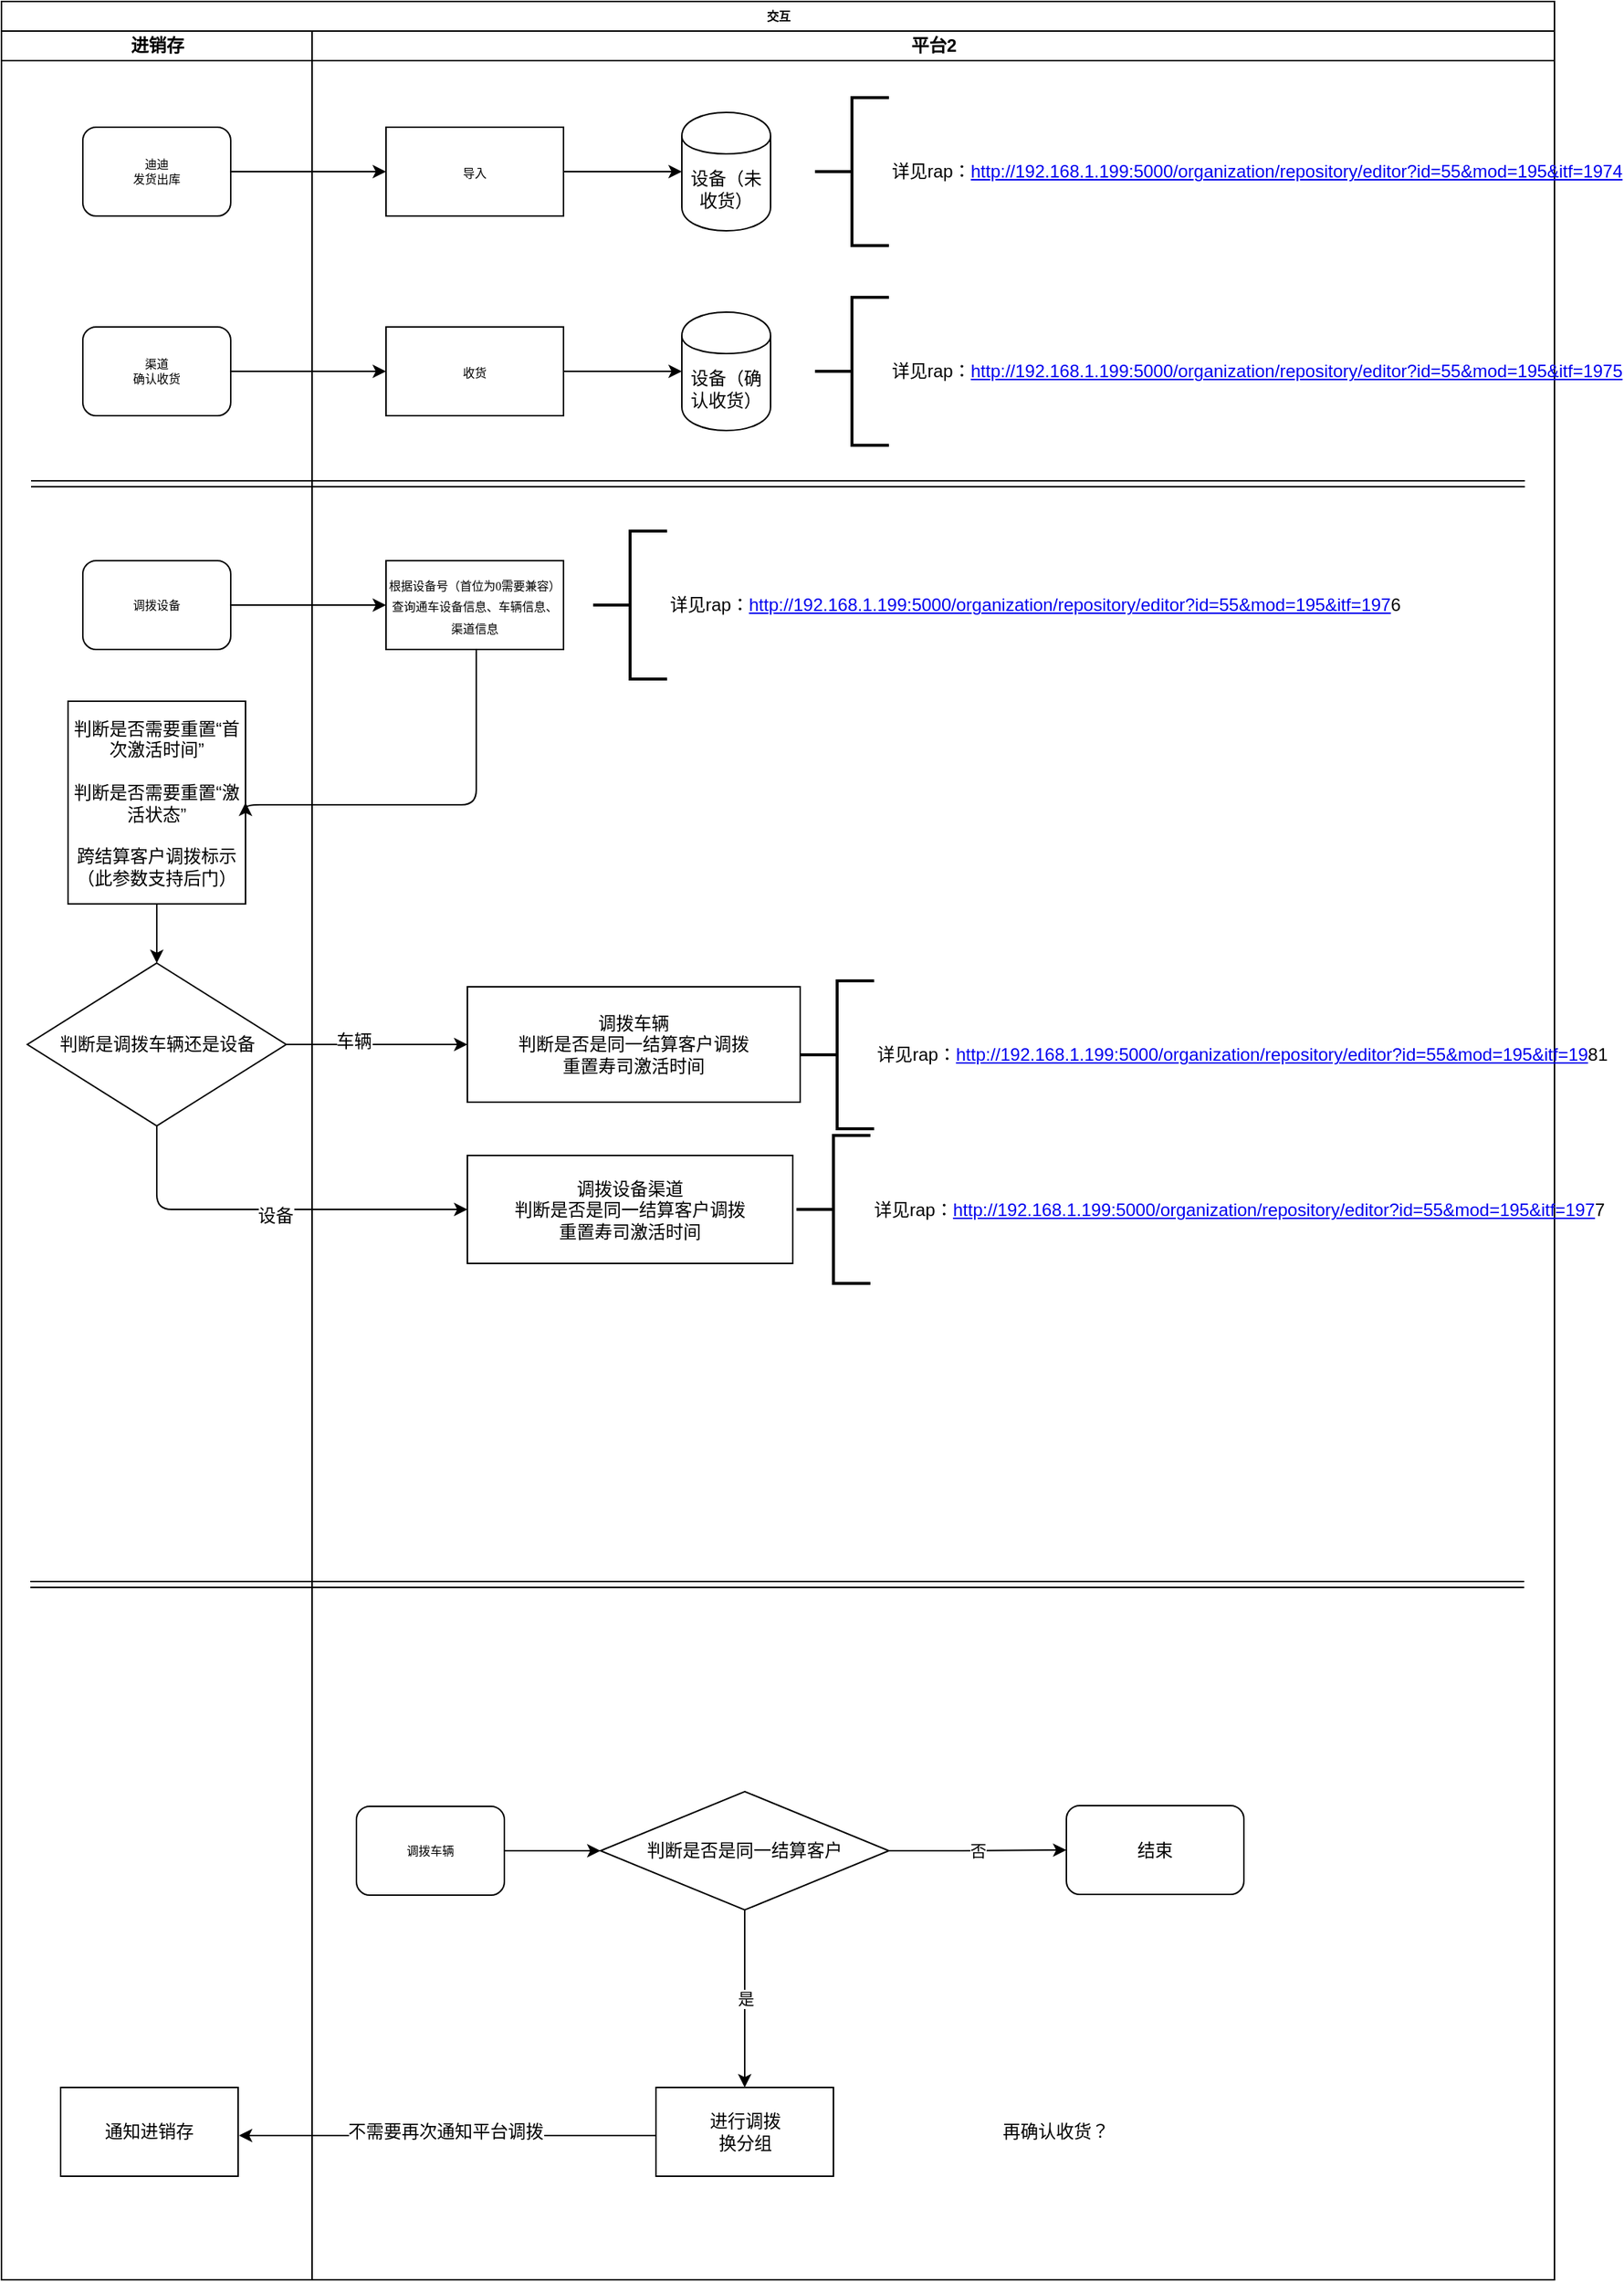 <mxfile version="12.1.0" type="github" pages="1"><diagram name="Page-1" id="74e2e168-ea6b-b213-b513-2b3c1d86103e"><mxGraphModel dx="1673" dy="896" grid="1" gridSize="10" guides="1" tooltips="1" connect="1" arrows="1" fold="1" page="1" pageScale="1" pageWidth="1100" pageHeight="850" background="#ffffff" math="0" shadow="0"><root><mxCell id="0"/><mxCell id="1" parent="0"/><mxCell id="77e6c97f196da883-1" value="交互" style="swimlane;html=1;childLayout=stackLayout;startSize=20;rounded=0;shadow=0;labelBackgroundColor=none;strokeColor=#000000;strokeWidth=1;fillColor=#ffffff;fontFamily=Verdana;fontSize=8;fontColor=#000000;align=center;" parent="1" vertex="1"><mxGeometry x="70" y="40" width="1050" height="1540" as="geometry"/></mxCell><mxCell id="77e6c97f196da883-2" value="进销存" style="swimlane;html=1;startSize=20;" parent="77e6c97f196da883-1" vertex="1"><mxGeometry y="20" width="210" height="1520" as="geometry"/></mxCell><mxCell id="77e6c97f196da883-8" value="迪迪&lt;br&gt;发货出库" style="rounded=1;whiteSpace=wrap;html=1;shadow=0;labelBackgroundColor=none;strokeColor=#000000;strokeWidth=1;fillColor=#ffffff;fontFamily=Verdana;fontSize=8;fontColor=#000000;align=center;" parent="77e6c97f196da883-2" vertex="1"><mxGeometry x="55" y="65" width="100" height="60" as="geometry"/></mxCell><mxCell id="77e6c97f196da883-9" value="渠道&lt;br&gt;确认收货" style="rounded=1;whiteSpace=wrap;html=1;shadow=0;labelBackgroundColor=none;strokeColor=#000000;strokeWidth=1;fillColor=#ffffff;fontFamily=Verdana;fontSize=8;fontColor=#000000;align=center;" parent="77e6c97f196da883-2" vertex="1"><mxGeometry x="55" y="200" width="100" height="60" as="geometry"/></mxCell><mxCell id="zzndENpx0boXt8F3LTmc-22" value="调拨设备" style="rounded=1;whiteSpace=wrap;html=1;shadow=0;labelBackgroundColor=none;strokeColor=#000000;strokeWidth=1;fillColor=#ffffff;fontFamily=Verdana;fontSize=8;fontColor=#000000;align=center;" parent="77e6c97f196da883-2" vertex="1"><mxGeometry x="55" y="358" width="100" height="60" as="geometry"/></mxCell><mxCell id="zzndENpx0boXt8F3LTmc-29" value="判断是否需要重置“首次激活时间”&lt;br&gt;&lt;br&gt;判断是否需要重置“激活状态”&lt;br&gt;&lt;br&gt;跨结算客户调拨标示（此参数支持后门）" style="rounded=0;whiteSpace=wrap;html=1;" parent="77e6c97f196da883-2" vertex="1"><mxGeometry x="45" y="453" width="120" height="137" as="geometry"/></mxCell><mxCell id="O4f6FyTcEPhxwh4ODSin-8" value="通知进销存" style="rounded=0;whiteSpace=wrap;html=1;" vertex="1" parent="77e6c97f196da883-2"><mxGeometry x="40" y="1390" width="120" height="60" as="geometry"/></mxCell><mxCell id="O4f6FyTcEPhxwh4ODSin-25" value="判断是调拨车辆还是设备" style="rhombus;whiteSpace=wrap;html=1;" vertex="1" parent="77e6c97f196da883-2"><mxGeometry x="17.5" y="630" width="175" height="110" as="geometry"/></mxCell><mxCell id="O4f6FyTcEPhxwh4ODSin-24" style="edgeStyle=orthogonalEdgeStyle;rounded=1;orthogonalLoop=1;jettySize=auto;html=1;strokeColor=#000000;entryX=0.5;entryY=0;entryDx=0;entryDy=0;" edge="1" parent="77e6c97f196da883-2" source="zzndENpx0boXt8F3LTmc-29" target="O4f6FyTcEPhxwh4ODSin-25"><mxGeometry relative="1" as="geometry"><mxPoint x="105" y="650" as="targetPoint"/></mxGeometry></mxCell><mxCell id="zzndENpx0boXt8F3LTmc-10" style="edgeStyle=orthogonalEdgeStyle;rounded=1;orthogonalLoop=1;jettySize=auto;html=1;entryX=0;entryY=0.5;entryDx=0;entryDy=0;" parent="77e6c97f196da883-1" source="77e6c97f196da883-9" target="zzndENpx0boXt8F3LTmc-6" edge="1"><mxGeometry relative="1" as="geometry"/></mxCell><mxCell id="zzndENpx0boXt8F3LTmc-4" style="edgeStyle=orthogonalEdgeStyle;rounded=1;orthogonalLoop=1;jettySize=auto;html=1;entryX=0;entryY=0.5;entryDx=0;entryDy=0;" parent="77e6c97f196da883-1" source="77e6c97f196da883-8" target="zzndENpx0boXt8F3LTmc-2" edge="1"><mxGeometry relative="1" as="geometry"/></mxCell><mxCell id="zzndENpx0boXt8F3LTmc-25" style="edgeStyle=orthogonalEdgeStyle;rounded=1;orthogonalLoop=1;jettySize=auto;html=1;entryX=0;entryY=0.5;entryDx=0;entryDy=0;" parent="77e6c97f196da883-1" source="zzndENpx0boXt8F3LTmc-22" target="zzndENpx0boXt8F3LTmc-24" edge="1"><mxGeometry relative="1" as="geometry"/></mxCell><mxCell id="O4f6FyTcEPhxwh4ODSin-9" style="edgeStyle=orthogonalEdgeStyle;rounded=1;orthogonalLoop=1;jettySize=auto;html=1;entryX=1;entryY=0.5;entryDx=0;entryDy=0;strokeColor=#000000;exitX=0;exitY=0.5;exitDx=0;exitDy=0;" edge="1" parent="77e6c97f196da883-1"><mxGeometry relative="1" as="geometry"><mxPoint x="442.882" y="1442.471" as="sourcePoint"/><mxPoint x="160.529" y="1442.471" as="targetPoint"/><Array as="points"><mxPoint x="370" y="1442"/><mxPoint x="370" y="1442"/></Array></mxGeometry></mxCell><mxCell id="O4f6FyTcEPhxwh4ODSin-21" value="不需要再次通知平台调拨" style="text;html=1;resizable=0;points=[];align=center;verticalAlign=middle;labelBackgroundColor=#ffffff;" vertex="1" connectable="0" parent="O4f6FyTcEPhxwh4ODSin-9"><mxGeometry x="0.342" y="4" relative="1" as="geometry"><mxPoint x="46.5" y="-6.5" as="offset"/></mxGeometry></mxCell><mxCell id="77e6c97f196da883-3" value="平台2" style="swimlane;html=1;startSize=20;" parent="77e6c97f196da883-1" vertex="1"><mxGeometry x="210" y="20" width="840" height="1520" as="geometry"/></mxCell><mxCell id="zzndENpx0boXt8F3LTmc-18" style="edgeStyle=orthogonalEdgeStyle;rounded=1;orthogonalLoop=1;jettySize=auto;html=1;" parent="77e6c97f196da883-3" source="zzndENpx0boXt8F3LTmc-2" target="zzndENpx0boXt8F3LTmc-17" edge="1"><mxGeometry relative="1" as="geometry"/></mxCell><mxCell id="zzndENpx0boXt8F3LTmc-2" value="&lt;span style=&quot;font-family: &amp;#34;verdana&amp;#34; ; font-size: 8px ; white-space: normal&quot;&gt;导入&lt;/span&gt;" style="rounded=0;whiteSpace=wrap;html=1;" parent="77e6c97f196da883-3" vertex="1"><mxGeometry x="50" y="65" width="120" height="60" as="geometry"/></mxCell><mxCell id="zzndENpx0boXt8F3LTmc-6" value="&lt;span style=&quot;font-family: &amp;#34;verdana&amp;#34; ; font-size: 8px ; white-space: normal&quot;&gt;收货&lt;/span&gt;" style="rounded=0;whiteSpace=wrap;html=1;" parent="77e6c97f196da883-3" vertex="1"><mxGeometry x="50" y="200" width="120" height="60" as="geometry"/></mxCell><mxCell id="zzndENpx0boXt8F3LTmc-17" value="设备（未收货）" style="shape=cylinder;whiteSpace=wrap;html=1;boundedLbl=1;backgroundOutline=1;" parent="77e6c97f196da883-3" vertex="1"><mxGeometry x="250" y="55" width="60" height="80" as="geometry"/></mxCell><mxCell id="zzndENpx0boXt8F3LTmc-20" value="设备（确认收货）" style="shape=cylinder;whiteSpace=wrap;html=1;boundedLbl=1;backgroundOutline=1;" parent="77e6c97f196da883-3" vertex="1"><mxGeometry x="250" y="190" width="60" height="80" as="geometry"/></mxCell><mxCell id="zzndENpx0boXt8F3LTmc-24" value="&lt;span style=&quot;font-family: &amp;#34;verdana&amp;#34; ; font-size: 8px ; white-space: normal&quot;&gt;根据设备号（首位为0需要兼容）&lt;br&gt;查询通车设备信息、车辆信息、渠道信息&lt;br&gt;&lt;/span&gt;" style="rounded=0;whiteSpace=wrap;html=1;" parent="77e6c97f196da883-3" vertex="1"><mxGeometry x="50" y="358" width="120" height="60" as="geometry"/></mxCell><mxCell id="zzndENpx0boXt8F3LTmc-28" value="" style="shape=link;html=1;" parent="77e6c97f196da883-3" edge="1"><mxGeometry width="50" height="50" relative="1" as="geometry"><mxPoint x="-190" y="306" as="sourcePoint"/><mxPoint x="820" y="306" as="targetPoint"/></mxGeometry></mxCell><mxCell id="zzndENpx0boXt8F3LTmc-31" value="调拨设备渠道&lt;br&gt;判断是否是同一结算客户调拨&lt;br&gt;重置寿司激活时间" style="rounded=0;whiteSpace=wrap;html=1;" parent="77e6c97f196da883-3" vertex="1"><mxGeometry x="105" y="760" width="220" height="73" as="geometry"/></mxCell><mxCell id="zzndENpx0boXt8F3LTmc-33" value="详见rap：&lt;a href=&quot;http://192.168.1.199:5000/organization/repository/editor?id=55&amp;amp;mod=195&amp;amp;itf=1975&quot;&gt;http://192.168.1.199:5000/organization/repository/editor?id=55&amp;amp;mod=195&amp;amp;itf=197&lt;/a&gt;6" style="strokeWidth=2;html=1;shape=mxgraph.flowchart.annotation_2;align=left;labelPosition=right;pointerEvents=1;connectable=0;" parent="77e6c97f196da883-3" vertex="1"><mxGeometry x="190" y="338" width="50" height="100" as="geometry"/></mxCell><mxCell id="zzndENpx0boXt8F3LTmc-34" value="详见rap：&lt;a href=&quot;http://192.168.1.199:5000/organization/repository/editor?id=55&amp;amp;mod=195&amp;amp;itf=1974&quot;&gt;http://192.168.1.199:5000/organization/repository/editor?id=55&amp;amp;mod=195&amp;amp;itf=1974&lt;/a&gt;" style="strokeWidth=2;html=1;shape=mxgraph.flowchart.annotation_2;align=left;labelPosition=right;pointerEvents=1;connectable=0;rotation=0;" parent="77e6c97f196da883-3" vertex="1"><mxGeometry x="340" y="45" width="50" height="100" as="geometry"/></mxCell><mxCell id="zzndENpx0boXt8F3LTmc-35" value="详见rap：&lt;a href=&quot;http://192.168.1.199:5000/organization/repository/editor?id=55&amp;amp;mod=195&amp;amp;itf=1975&quot;&gt;http://192.168.1.199:5000/organization/repository/editor?id=55&amp;amp;mod=195&amp;amp;itf=1975&lt;/a&gt;" style="strokeWidth=2;html=1;shape=mxgraph.flowchart.annotation_2;align=left;labelPosition=right;pointerEvents=1;connectable=0;rotation=0;" parent="77e6c97f196da883-3" vertex="1"><mxGeometry x="340" y="180" width="50" height="100" as="geometry"/></mxCell><mxCell id="zzndENpx0boXt8F3LTmc-39" value="详见rap：&lt;a href=&quot;http://192.168.1.199:5000/organization/repository/editor?id=55&amp;amp;mod=195&amp;amp;itf=1975&quot;&gt;http://192.168.1.199:5000/organization/repository/editor?id=55&amp;amp;mod=195&amp;amp;itf=197&lt;/a&gt;7" style="strokeWidth=2;html=1;shape=mxgraph.flowchart.annotation_2;align=left;labelPosition=right;pointerEvents=1;connectable=0;" parent="77e6c97f196da883-3" vertex="1"><mxGeometry x="327.5" y="746.5" width="50" height="100" as="geometry"/></mxCell><mxCell id="O4f6FyTcEPhxwh4ODSin-1" value="" style="shape=link;html=1;" edge="1" parent="77e6c97f196da883-3"><mxGeometry width="50" height="50" relative="1" as="geometry"><mxPoint x="-190.5" y="1050" as="sourcePoint"/><mxPoint x="819.5" y="1050" as="targetPoint"/></mxGeometry></mxCell><mxCell id="O4f6FyTcEPhxwh4ODSin-2" value="调拨车辆" style="rounded=1;whiteSpace=wrap;html=1;shadow=0;labelBackgroundColor=none;strokeColor=#000000;strokeWidth=1;fillColor=#ffffff;fontFamily=Verdana;fontSize=8;fontColor=#000000;align=center;" vertex="1" parent="77e6c97f196da883-3"><mxGeometry x="30" y="1200" width="100" height="60" as="geometry"/></mxCell><mxCell id="O4f6FyTcEPhxwh4ODSin-5" value="进行调拨&lt;br&gt;换分组" style="rounded=0;whiteSpace=wrap;html=1;" vertex="1" parent="77e6c97f196da883-3"><mxGeometry x="232.5" y="1390" width="120" height="60" as="geometry"/></mxCell><mxCell id="O4f6FyTcEPhxwh4ODSin-17" value="是" style="edgeStyle=orthogonalEdgeStyle;rounded=1;orthogonalLoop=1;jettySize=auto;html=1;strokeColor=#000000;" edge="1" parent="77e6c97f196da883-3" source="O4f6FyTcEPhxwh4ODSin-15" target="O4f6FyTcEPhxwh4ODSin-5"><mxGeometry relative="1" as="geometry"/></mxCell><mxCell id="O4f6FyTcEPhxwh4ODSin-15" value="&lt;span style=&quot;white-space: normal&quot;&gt;判断是否是同一结算客户&lt;/span&gt;" style="rhombus;whiteSpace=wrap;html=1;" vertex="1" parent="77e6c97f196da883-3"><mxGeometry x="195" y="1190" width="195" height="80" as="geometry"/></mxCell><mxCell id="O4f6FyTcEPhxwh4ODSin-13" style="edgeStyle=orthogonalEdgeStyle;rounded=1;orthogonalLoop=1;jettySize=auto;html=1;strokeColor=#000000;entryX=0;entryY=0.5;entryDx=0;entryDy=0;" edge="1" parent="77e6c97f196da883-3" source="O4f6FyTcEPhxwh4ODSin-2" target="O4f6FyTcEPhxwh4ODSin-15"><mxGeometry relative="1" as="geometry"><mxPoint x="190" y="1230" as="targetPoint"/></mxGeometry></mxCell><mxCell id="O4f6FyTcEPhxwh4ODSin-10" value="再确认收货？" style="text;html=1;resizable=0;points=[];autosize=1;align=left;verticalAlign=top;spacingTop=-4;" vertex="1" parent="77e6c97f196da883-3"><mxGeometry x="465" y="1410" width="90" height="20" as="geometry"/></mxCell><mxCell id="O4f6FyTcEPhxwh4ODSin-19" value="结束" style="rounded=1;whiteSpace=wrap;html=1;" vertex="1" parent="77e6c97f196da883-3"><mxGeometry x="510" y="1199.5" width="120" height="60" as="geometry"/></mxCell><mxCell id="O4f6FyTcEPhxwh4ODSin-20" value="否" style="edgeStyle=orthogonalEdgeStyle;rounded=1;orthogonalLoop=1;jettySize=auto;html=1;strokeColor=#000000;exitX=1;exitY=0.5;exitDx=0;exitDy=0;entryX=0;entryY=0.5;entryDx=0;entryDy=0;" edge="1" parent="77e6c97f196da883-3" source="O4f6FyTcEPhxwh4ODSin-15" target="O4f6FyTcEPhxwh4ODSin-19"><mxGeometry relative="1" as="geometry"><mxPoint x="471" y="1250" as="sourcePoint"/><mxPoint x="346.5" y="1330" as="targetPoint"/><Array as="points"><mxPoint x="430" y="1230"/><mxPoint x="430" y="1230"/></Array></mxGeometry></mxCell><mxCell id="O4f6FyTcEPhxwh4ODSin-27" value="&lt;span style=&quot;white-space: normal&quot;&gt;调拨车辆&lt;/span&gt;&lt;br style=&quot;white-space: normal&quot;&gt;&lt;span style=&quot;white-space: normal&quot;&gt;判断是否是同一结算客户调拨&lt;/span&gt;&lt;br style=&quot;white-space: normal&quot;&gt;&lt;span style=&quot;white-space: normal&quot;&gt;重置寿司激活时间&lt;/span&gt;" style="rounded=0;whiteSpace=wrap;html=1;" vertex="1" parent="77e6c97f196da883-3"><mxGeometry x="105" y="646" width="225" height="78" as="geometry"/></mxCell><mxCell id="O4f6FyTcEPhxwh4ODSin-31" value="详见rap：&lt;a href=&quot;http://192.168.1.199:5000/organization/repository/editor?id=55&amp;amp;mod=195&amp;amp;itf=1975&quot;&gt;http://192.168.1.199:5000/organization/repository/editor?id=55&amp;amp;mod=195&amp;amp;itf=19&lt;/a&gt;81" style="strokeWidth=2;html=1;shape=mxgraph.flowchart.annotation_2;align=left;labelPosition=right;pointerEvents=1;connectable=0;" vertex="1" parent="77e6c97f196da883-3"><mxGeometry x="330" y="642" width="50" height="100" as="geometry"/></mxCell><mxCell id="O4f6FyTcEPhxwh4ODSin-23" style="edgeStyle=orthogonalEdgeStyle;rounded=1;orthogonalLoop=1;jettySize=auto;html=1;entryX=1;entryY=0.5;entryDx=0;entryDy=0;strokeColor=#000000;" edge="1" parent="77e6c97f196da883-1" source="zzndENpx0boXt8F3LTmc-24" target="zzndENpx0boXt8F3LTmc-29"><mxGeometry relative="1" as="geometry"><Array as="points"><mxPoint x="321" y="543"/></Array></mxGeometry></mxCell><mxCell id="O4f6FyTcEPhxwh4ODSin-26" style="edgeStyle=orthogonalEdgeStyle;rounded=1;orthogonalLoop=1;jettySize=auto;html=1;strokeColor=#000000;entryX=0;entryY=0.5;entryDx=0;entryDy=0;" edge="1" parent="77e6c97f196da883-1" source="O4f6FyTcEPhxwh4ODSin-25" target="O4f6FyTcEPhxwh4ODSin-27"><mxGeometry relative="1" as="geometry"><mxPoint x="390" y="705" as="targetPoint"/></mxGeometry></mxCell><mxCell id="O4f6FyTcEPhxwh4ODSin-32" value="车辆" style="text;html=1;resizable=0;points=[];align=center;verticalAlign=middle;labelBackgroundColor=#ffffff;" vertex="1" connectable="0" parent="O4f6FyTcEPhxwh4ODSin-26"><mxGeometry x="0.001" y="17" relative="1" as="geometry"><mxPoint x="-16" y="15" as="offset"/></mxGeometry></mxCell><mxCell id="O4f6FyTcEPhxwh4ODSin-30" style="edgeStyle=orthogonalEdgeStyle;rounded=1;orthogonalLoop=1;jettySize=auto;html=1;entryX=0;entryY=0.5;entryDx=0;entryDy=0;strokeColor=#000000;" edge="1" parent="77e6c97f196da883-1" source="O4f6FyTcEPhxwh4ODSin-25" target="zzndENpx0boXt8F3LTmc-31"><mxGeometry relative="1" as="geometry"><Array as="points"><mxPoint x="105" y="817"/></Array></mxGeometry></mxCell><mxCell id="O4f6FyTcEPhxwh4ODSin-33" value="设备" style="text;html=1;resizable=0;points=[];align=center;verticalAlign=middle;labelBackgroundColor=#ffffff;" vertex="1" connectable="0" parent="O4f6FyTcEPhxwh4ODSin-30"><mxGeometry x="0.029" y="-4" relative="1" as="geometry"><mxPoint x="-1" as="offset"/></mxGeometry></mxCell><mxCell id="zzndENpx0boXt8F3LTmc-19" style="edgeStyle=orthogonalEdgeStyle;rounded=1;orthogonalLoop=1;jettySize=auto;html=1;" parent="1" source="zzndENpx0boXt8F3LTmc-6" edge="1"><mxGeometry relative="1" as="geometry"><mxPoint x="530" y="290" as="targetPoint"/></mxGeometry></mxCell></root></mxGraphModel></diagram></mxfile>